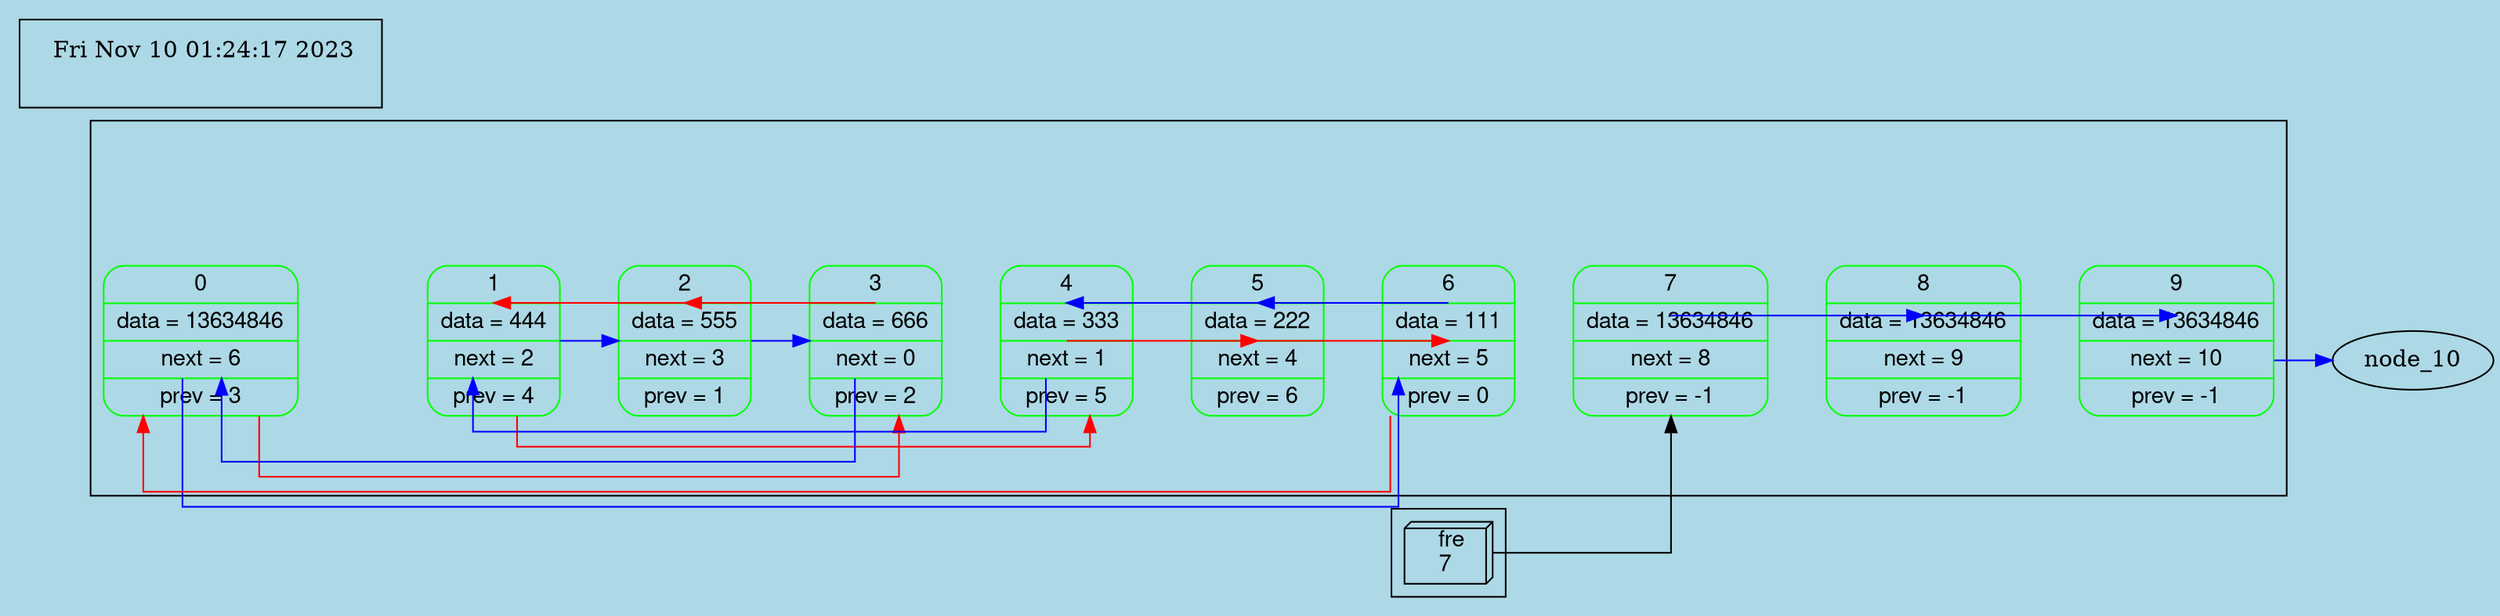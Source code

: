 digraph list_1681692777 {
rankdir = LR
	splines = ortho;
subgraph cluster_nodes_846930886 {
    node_0 [fontname="Helvetica, Arial, sans-serif"style=rounded
color = green
 shape = record, label = " 0 | data = 13634846 | <fnext> next = 6 | <fprev> prev = 3 "];
    node_1 [fontname="Helvetica, Arial, sans-serif"style=rounded
color = green
 shape = record, label = " 1 | data = 444 | <fnext> next = 2 | <fprev> prev = 4 "];
    node_2 [fontname="Helvetica, Arial, sans-serif"style=rounded
color = green
 shape = record, label = " 2 | data = 555 | <fnext> next = 3 | <fprev> prev = 1 "];
    node_3 [fontname="Helvetica, Arial, sans-serif"style=rounded
color = green
 shape = record, label = " 3 | data = 666 | <fnext> next = 0 | <fprev> prev = 2 "];
    node_4 [fontname="Helvetica, Arial, sans-serif"style=rounded
color = green
 shape = record, label = " 4 | data = 333 | <fnext> next = 1 | <fprev> prev = 5 "];
    node_5 [fontname="Helvetica, Arial, sans-serif"style=rounded
color = green
 shape = record, label = " 5 | data = 222 | <fnext> next = 4 | <fprev> prev = 6 "];
    node_6 [fontname="Helvetica, Arial, sans-serif"style=rounded
color = green
 shape = record, label = " 6 | data = 111 | <fnext> next = 5 | <fprev> prev = 0 "];
    node_7 [fontname="Helvetica, Arial, sans-serif"style=rounded
color = green
 shape = record, label = " 7 | data = 13634846 | <fnext> next = 8 | <fprev> prev = -1 "];
    node_8 [fontname="Helvetica, Arial, sans-serif"style=rounded
color = green
 shape = record, label = " 8 | data = 13634846 | <fnext> next = 9 | <fprev> prev = -1 "];
    node_9 [fontname="Helvetica, Arial, sans-serif"style=rounded
color = green
 shape = record, label = " 9 | data = 13634846 | <fnext> next = 10 | <fprev> prev = -1 "];
}
val_fre -> node_7;
	node_0 -> node_1[weight = 100, style = invis];
 	node_1 -> node_2[weight = 100, style = invis];
 	node_2 -> node_3[weight = 100, style = invis];
 	node_3 -> node_4[weight = 100, style = invis];
 	node_4 -> node_5[weight = 100, style = invis];
 	node_5 -> node_6[weight = 100, style = invis];
 	node_6 -> node_7[weight = 100, style = invis];
 	node_7 -> node_8[weight = 100, style = invis];
 	node_8 -> node_9[weight = 100, style = invis];
 node_0: <fnext> -> node_6: <fnext> [color = blue];
node_1: <fnext> -> node_2: <fnext> [color = blue];
node_2: <fnext> -> node_3: <fnext> [color = blue];
node_3: <fnext> -> node_0: <fnext> [color = blue];
node_4: <fnext> -> node_1: <fnext> [color = blue];
node_5: <fnext> -> node_4: <fnext> [color = blue];
node_6: <fnext> -> node_5: <fnext> [color = blue];
node_7: <fnext> -> node_8: <fnext> [color = blue];
node_8: <fnext> -> node_9: <fnext> [color = blue];
node_9: <fnext> -> node_10: <fnext> [color = blue];
node_0: <fprev> -> node_3: <fprev> [color = red];
node_1: <fprev> -> node_4: <fprev> [color = red];
node_2: <fprev> -> node_1: <fprev> [color = red];
node_3: <fprev> -> node_2: <fprev> [color = red];
node_4: <fprev> -> node_5: <fprev> [color = red];
node_5: <fprev> -> node_6: <fprev> [color = red];
node_6: <fprev> -> node_0: <fprev> [color = red];
subgraph cluster_val {
     val_fre  [ shape = box3d, fontname="Helvetica, Arial, sans-serif", label = " fre
7 "];
}
bgcolor="lightblue"
subgraph cluster_add_info_1804289383{
node_add_info [shape = plaintext, label = " Fri Nov 10 01:24:17 2023
 "];
}
}
